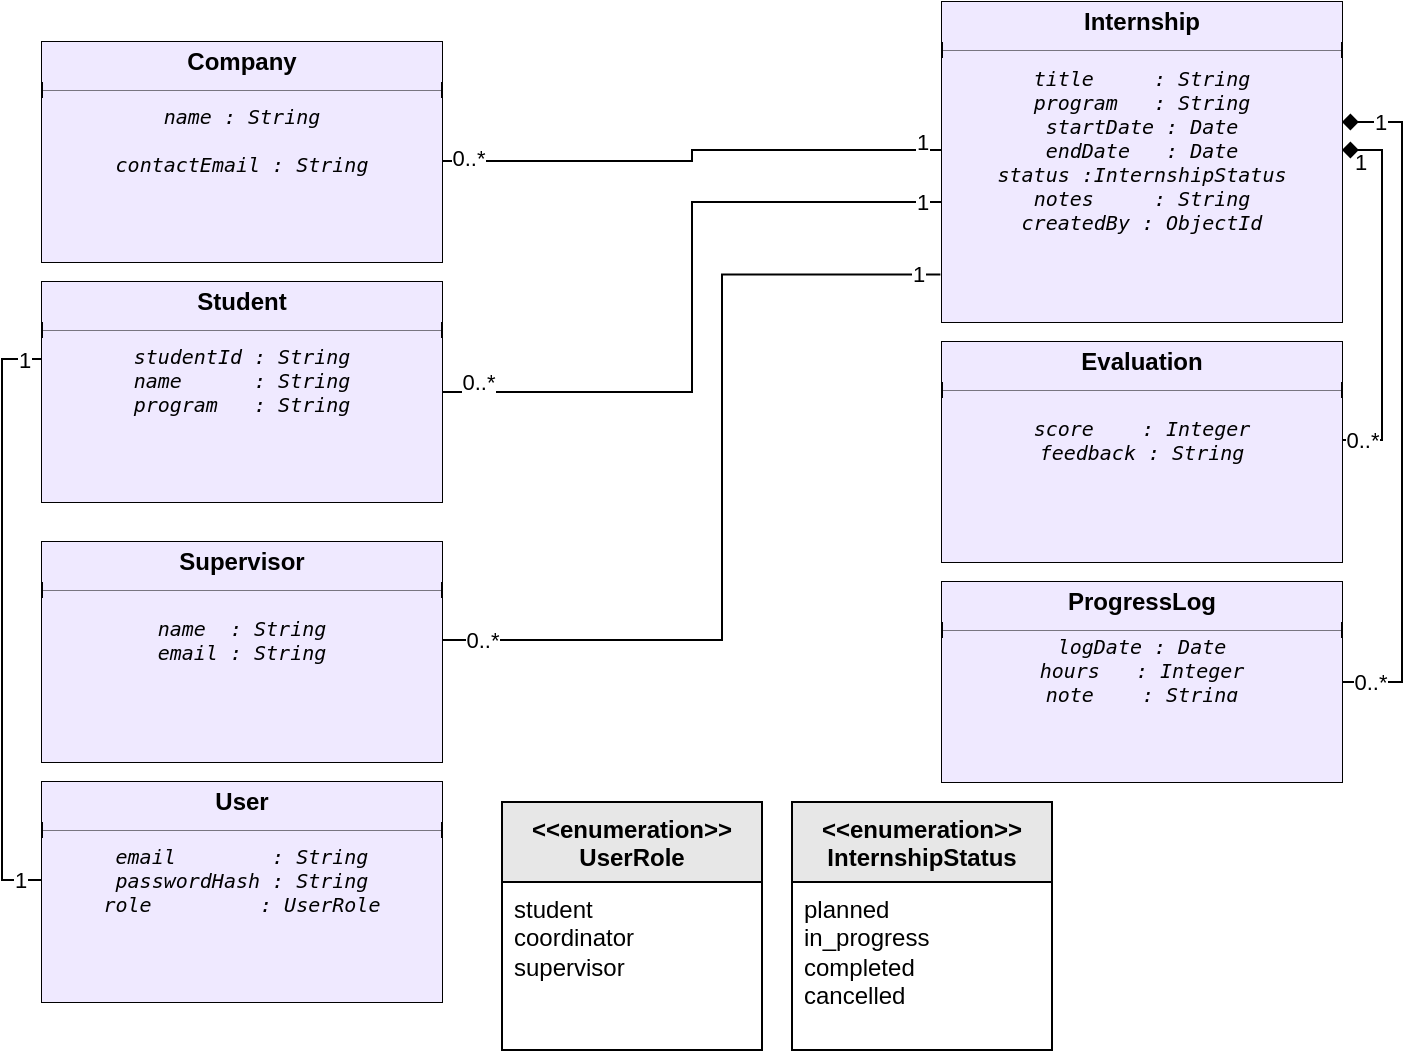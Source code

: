 <mxfile version="28.1.0">
  <diagram name="Page-1" id="NguMBSJkpcVRaZstmfC8">
    <mxGraphModel dx="1678" dy="874" grid="1" gridSize="10" guides="1" tooltips="1" connect="1" arrows="1" fold="1" page="1" pageScale="1" pageWidth="1169" pageHeight="827" math="0" shadow="0">
      <root>
        <mxCell id="0" />
        <mxCell id="1" parent="0" />
        <mxCell id="Bricq4ykQXGUbL0ZgFo0-1" value="" style="fontStyle=1;align=center;verticalAlign=middle;childLayout=stackLayout;horizontal=1;horizontalStack=0;resizeParent=1;resizeParentMax=0;resizeLast=0;marginBottom=0;labelBackgroundColor=none;fillColor=#EFE9FF;" vertex="1" parent="1">
          <mxGeometry x="20" y="20" width="200" height="110" as="geometry" />
        </mxCell>
        <mxCell id="Bricq4ykQXGUbL0ZgFo0-2" value="Company" style="html=1;align=center;spacing=0;verticalAlign=middle;strokeColor=none;fillColor=#EFE9FF;whiteSpace=wrap;fontStyle=1;labelBackgroundColor=none;" vertex="1" parent="Bricq4ykQXGUbL0ZgFo0-1">
          <mxGeometry width="200" height="20" as="geometry" />
        </mxCell>
        <mxCell id="Bricq4ykQXGUbL0ZgFo0-3" value="" style="line;strokeWidth=0.25;fillColor=#EFE9FF;align=left;verticalAlign=middle;spacingTop=-1;spacingLeft=3;spacingRight=3;rotatable=0;labelPosition=right;points=[];portConstraint=eastwest;labelBackgroundColor=none;" vertex="1" parent="Bricq4ykQXGUbL0ZgFo0-1">
          <mxGeometry y="20" width="200" height="8" as="geometry" />
        </mxCell>
        <mxCell id="Bricq4ykQXGUbL0ZgFo0-4" value="&lt;code data-end=&quot;1332&quot; data-start=&quot;1317&quot;&gt;name : String&lt;/code&gt;&lt;br data-end=&quot;1335&quot; data-start=&quot;1332&quot;&gt;&lt;br&gt;&lt;code data-end=&quot;1360&quot; data-start=&quot;1337&quot;&gt;contactEmail : String&lt;/code&gt;" style="html=1;align=center;spacing=0;verticalAlign=middle;strokeColor=none;fillColor=#EFE9FF;whiteSpace=wrap;fontStyle=2;fontSize=10;labelBackgroundColor=none;" vertex="1" parent="Bricq4ykQXGUbL0ZgFo0-1">
          <mxGeometry y="28" width="200" height="42" as="geometry" />
        </mxCell>
        <mxCell id="Bricq4ykQXGUbL0ZgFo0-5" value="" style="html=1;align=left;spacing=0;spacingLeft=8;verticalAlign=middle;strokeColor=none;fillColor=#EFE9FF;whiteSpace=wrap;labelBackgroundColor=none;" vertex="1" parent="Bricq4ykQXGUbL0ZgFo0-1">
          <mxGeometry y="70" width="200" height="40" as="geometry" />
        </mxCell>
        <mxCell id="Bricq4ykQXGUbL0ZgFo0-49" style="edgeStyle=orthogonalEdgeStyle;rounded=0;orthogonalLoop=1;jettySize=auto;html=1;entryX=0;entryY=0.5;entryDx=0;entryDy=0;endArrow=none;endFill=0;" edge="1" parent="1" source="Bricq4ykQXGUbL0ZgFo0-11" target="Bricq4ykQXGUbL0ZgFo0-30">
          <mxGeometry relative="1" as="geometry">
            <Array as="points">
              <mxPoint x="345" y="195" />
              <mxPoint x="345" y="100" />
              <mxPoint x="470" y="100" />
            </Array>
          </mxGeometry>
        </mxCell>
        <mxCell id="Bricq4ykQXGUbL0ZgFo0-55" value="1" style="edgeLabel;html=1;align=center;verticalAlign=middle;resizable=0;points=[];" vertex="1" connectable="0" parent="Bricq4ykQXGUbL0ZgFo0-49">
          <mxGeometry x="0.718" y="1" relative="1" as="geometry">
            <mxPoint x="16" y="1" as="offset" />
          </mxGeometry>
        </mxCell>
        <mxCell id="Bricq4ykQXGUbL0ZgFo0-56" value="0..*" style="edgeLabel;html=1;align=center;verticalAlign=middle;resizable=0;points=[];" vertex="1" connectable="0" parent="Bricq4ykQXGUbL0ZgFo0-49">
          <mxGeometry x="-0.903" relative="1" as="geometry">
            <mxPoint y="-5" as="offset" />
          </mxGeometry>
        </mxCell>
        <mxCell id="Bricq4ykQXGUbL0ZgFo0-11" value="" style="fontStyle=1;align=center;verticalAlign=middle;childLayout=stackLayout;horizontal=1;horizontalStack=0;resizeParent=1;resizeParentMax=0;resizeLast=0;marginBottom=0;labelBackgroundColor=none;fillColor=#EFE9FF;" vertex="1" parent="1">
          <mxGeometry x="20" y="140" width="200" height="110" as="geometry" />
        </mxCell>
        <mxCell id="Bricq4ykQXGUbL0ZgFo0-12" value="Student" style="html=1;align=center;spacing=0;verticalAlign=middle;strokeColor=none;fillColor=#EFE9FF;whiteSpace=wrap;fontStyle=1;labelBackgroundColor=none;" vertex="1" parent="Bricq4ykQXGUbL0ZgFo0-11">
          <mxGeometry width="200" height="20" as="geometry" />
        </mxCell>
        <mxCell id="Bricq4ykQXGUbL0ZgFo0-13" value="" style="line;strokeWidth=0.25;fillColor=#EFE9FF;align=left;verticalAlign=middle;spacingTop=-1;spacingLeft=3;spacingRight=3;rotatable=0;labelPosition=right;points=[];portConstraint=eastwest;labelBackgroundColor=none;" vertex="1" parent="Bricq4ykQXGUbL0ZgFo0-11">
          <mxGeometry y="20" width="200" height="8" as="geometry" />
        </mxCell>
        <mxCell id="Bricq4ykQXGUbL0ZgFo0-14" value="&lt;div&gt;&lt;font face=&quot;monospace&quot;&gt;studentId : String&lt;/font&gt;&lt;/div&gt;&lt;div&gt;&lt;font face=&quot;monospace&quot;&gt;name&amp;nbsp; &amp;nbsp; &amp;nbsp; : String&lt;/font&gt;&lt;/div&gt;&lt;div&gt;&lt;font face=&quot;monospace&quot;&gt;program&amp;nbsp; &amp;nbsp;: String&lt;/font&gt;&lt;/div&gt;" style="html=1;align=center;spacing=0;verticalAlign=middle;strokeColor=none;fillColor=#EFE9FF;whiteSpace=wrap;fontStyle=2;fontSize=10;labelBackgroundColor=none;" vertex="1" parent="Bricq4ykQXGUbL0ZgFo0-11">
          <mxGeometry y="28" width="200" height="42" as="geometry" />
        </mxCell>
        <mxCell id="Bricq4ykQXGUbL0ZgFo0-15" value="" style="html=1;align=left;spacing=0;spacingLeft=8;verticalAlign=middle;strokeColor=none;fillColor=#EFE9FF;whiteSpace=wrap;labelBackgroundColor=none;" vertex="1" parent="Bricq4ykQXGUbL0ZgFo0-11">
          <mxGeometry y="70" width="200" height="40" as="geometry" />
        </mxCell>
        <mxCell id="Bricq4ykQXGUbL0ZgFo0-16" value="" style="fontStyle=1;align=center;verticalAlign=middle;childLayout=stackLayout;horizontal=1;horizontalStack=0;resizeParent=1;resizeParentMax=0;resizeLast=0;marginBottom=0;labelBackgroundColor=none;fillColor=#EFE9FF;" vertex="1" parent="1">
          <mxGeometry x="20" y="270" width="200" height="110" as="geometry" />
        </mxCell>
        <mxCell id="Bricq4ykQXGUbL0ZgFo0-17" value="Supervisor" style="html=1;align=center;spacing=0;verticalAlign=middle;strokeColor=none;fillColor=#EFE9FF;whiteSpace=wrap;fontStyle=1;labelBackgroundColor=none;" vertex="1" parent="Bricq4ykQXGUbL0ZgFo0-16">
          <mxGeometry width="200" height="20" as="geometry" />
        </mxCell>
        <mxCell id="Bricq4ykQXGUbL0ZgFo0-18" value="" style="line;strokeWidth=0.25;fillColor=#EFE9FF;align=left;verticalAlign=middle;spacingTop=-1;spacingLeft=3;spacingRight=3;rotatable=0;labelPosition=right;points=[];portConstraint=eastwest;labelBackgroundColor=none;" vertex="1" parent="Bricq4ykQXGUbL0ZgFo0-16">
          <mxGeometry y="20" width="200" height="8" as="geometry" />
        </mxCell>
        <mxCell id="Bricq4ykQXGUbL0ZgFo0-19" value="&lt;div&gt;&lt;font face=&quot;monospace&quot;&gt;name&amp;nbsp; : String&lt;/font&gt;&lt;/div&gt;&lt;div&gt;&lt;font face=&quot;monospace&quot;&gt;email : String&lt;/font&gt;&lt;/div&gt;" style="html=1;align=center;spacing=0;verticalAlign=middle;strokeColor=none;fillColor=#EFE9FF;whiteSpace=wrap;fontStyle=2;fontSize=10;labelBackgroundColor=none;" vertex="1" parent="Bricq4ykQXGUbL0ZgFo0-16">
          <mxGeometry y="28" width="200" height="42" as="geometry" />
        </mxCell>
        <mxCell id="Bricq4ykQXGUbL0ZgFo0-20" value="" style="html=1;align=left;spacing=0;spacingLeft=8;verticalAlign=middle;strokeColor=none;fillColor=#EFE9FF;whiteSpace=wrap;labelBackgroundColor=none;" vertex="1" parent="Bricq4ykQXGUbL0ZgFo0-16">
          <mxGeometry y="70" width="200" height="40" as="geometry" />
        </mxCell>
        <mxCell id="Bricq4ykQXGUbL0ZgFo0-22" value="" style="fontStyle=1;align=center;verticalAlign=middle;childLayout=stackLayout;horizontal=1;horizontalStack=0;resizeParent=1;resizeParentMax=0;resizeLast=0;marginBottom=0;labelBackgroundColor=none;fillColor=#EFE9FF;" vertex="1" parent="1">
          <mxGeometry x="20" y="390" width="200" height="110" as="geometry" />
        </mxCell>
        <mxCell id="Bricq4ykQXGUbL0ZgFo0-23" value="User" style="html=1;align=center;spacing=0;verticalAlign=middle;strokeColor=none;fillColor=#EFE9FF;whiteSpace=wrap;fontStyle=1;labelBackgroundColor=none;" vertex="1" parent="Bricq4ykQXGUbL0ZgFo0-22">
          <mxGeometry width="200" height="20" as="geometry" />
        </mxCell>
        <mxCell id="Bricq4ykQXGUbL0ZgFo0-24" value="" style="line;strokeWidth=0.25;fillColor=#EFE9FF;align=left;verticalAlign=middle;spacingTop=-1;spacingLeft=3;spacingRight=3;rotatable=0;labelPosition=right;points=[];portConstraint=eastwest;labelBackgroundColor=none;" vertex="1" parent="Bricq4ykQXGUbL0ZgFo0-22">
          <mxGeometry y="20" width="200" height="8" as="geometry" />
        </mxCell>
        <mxCell id="Bricq4ykQXGUbL0ZgFo0-25" value="&lt;div&gt;&lt;font face=&quot;monospace&quot;&gt;email&amp;nbsp; &amp;nbsp; &amp;nbsp; &amp;nbsp; : String&lt;/font&gt;&lt;/div&gt;&lt;div&gt;&lt;font face=&quot;monospace&quot;&gt;passwordHash : String&lt;/font&gt;&lt;/div&gt;&lt;div&gt;&lt;font face=&quot;monospace&quot;&gt;role&amp;nbsp; &amp;nbsp; &amp;nbsp; &amp;nbsp; &amp;nbsp;: UserRole&lt;/font&gt;&lt;/div&gt;" style="html=1;align=center;spacing=0;verticalAlign=middle;strokeColor=none;fillColor=#EFE9FF;whiteSpace=wrap;fontStyle=2;fontSize=10;labelBackgroundColor=none;" vertex="1" parent="Bricq4ykQXGUbL0ZgFo0-22">
          <mxGeometry y="28" width="200" height="42" as="geometry" />
        </mxCell>
        <mxCell id="Bricq4ykQXGUbL0ZgFo0-26" value="" style="html=1;align=left;spacing=0;spacingLeft=8;verticalAlign=middle;strokeColor=none;fillColor=#EFE9FF;whiteSpace=wrap;labelBackgroundColor=none;" vertex="1" parent="Bricq4ykQXGUbL0ZgFo0-22">
          <mxGeometry y="70" width="200" height="40" as="geometry" />
        </mxCell>
        <mxCell id="Bricq4ykQXGUbL0ZgFo0-27" value="" style="fontStyle=1;align=center;verticalAlign=middle;childLayout=stackLayout;horizontal=1;horizontalStack=0;resizeParent=1;resizeParentMax=0;resizeLast=0;marginBottom=0;labelBackgroundColor=none;fillColor=#EFE9FF;" vertex="1" parent="1">
          <mxGeometry x="470" width="200" height="160" as="geometry" />
        </mxCell>
        <mxCell id="Bricq4ykQXGUbL0ZgFo0-28" value="Internship" style="html=1;align=center;spacing=0;verticalAlign=middle;strokeColor=none;fillColor=#EFE9FF;whiteSpace=wrap;fontStyle=1;labelBackgroundColor=none;" vertex="1" parent="Bricq4ykQXGUbL0ZgFo0-27">
          <mxGeometry width="200" height="20" as="geometry" />
        </mxCell>
        <mxCell id="Bricq4ykQXGUbL0ZgFo0-29" value="" style="line;strokeWidth=0.25;fillColor=#EFE9FF;align=left;verticalAlign=middle;spacingTop=-1;spacingLeft=3;spacingRight=3;rotatable=0;labelPosition=right;points=[];portConstraint=eastwest;labelBackgroundColor=none;" vertex="1" parent="Bricq4ykQXGUbL0ZgFo0-27">
          <mxGeometry y="20" width="200" height="8" as="geometry" />
        </mxCell>
        <mxCell id="Bricq4ykQXGUbL0ZgFo0-30" value="&lt;div&gt;&lt;font face=&quot;monospace&quot;&gt;title&amp;nbsp; &amp;nbsp; &amp;nbsp;: String&lt;/font&gt;&lt;/div&gt;&lt;div&gt;&lt;font face=&quot;monospace&quot;&gt;program&amp;nbsp; &amp;nbsp;: String&lt;/font&gt;&lt;/div&gt;&lt;div&gt;&lt;font face=&quot;monospace&quot;&gt;startDate : Date&lt;/font&gt;&lt;/div&gt;&lt;div&gt;&lt;font face=&quot;monospace&quot;&gt;endDate&amp;nbsp; &amp;nbsp;: Date&lt;/font&gt;&lt;/div&gt;&lt;div&gt;&lt;font face=&quot;monospace&quot;&gt;status :InternshipStatus&lt;/font&gt;&lt;/div&gt;&lt;div&gt;&lt;font face=&quot;monospace&quot;&gt;notes&amp;nbsp; &amp;nbsp; &amp;nbsp;: String&lt;/font&gt;&lt;/div&gt;&lt;div&gt;&lt;font face=&quot;monospace&quot;&gt;createdBy : ObjectId&lt;/font&gt;&lt;/div&gt;" style="html=1;align=center;spacing=0;verticalAlign=middle;strokeColor=none;fillColor=#EFE9FF;whiteSpace=wrap;fontStyle=2;fontSize=10;labelBackgroundColor=none;" vertex="1" parent="Bricq4ykQXGUbL0ZgFo0-27">
          <mxGeometry y="28" width="200" height="92" as="geometry" />
        </mxCell>
        <mxCell id="Bricq4ykQXGUbL0ZgFo0-31" value="" style="html=1;align=left;spacing=0;spacingLeft=8;verticalAlign=middle;strokeColor=none;fillColor=#EFE9FF;whiteSpace=wrap;labelBackgroundColor=none;" vertex="1" parent="Bricq4ykQXGUbL0ZgFo0-27">
          <mxGeometry y="120" width="200" height="40" as="geometry" />
        </mxCell>
        <mxCell id="Bricq4ykQXGUbL0ZgFo0-32" value="" style="fontStyle=1;align=center;verticalAlign=middle;childLayout=stackLayout;horizontal=1;horizontalStack=0;resizeParent=1;resizeParentMax=0;resizeLast=0;marginBottom=0;labelBackgroundColor=none;fillColor=#EFE9FF;" vertex="1" parent="1">
          <mxGeometry x="470" y="290" width="200" height="100" as="geometry" />
        </mxCell>
        <mxCell id="Bricq4ykQXGUbL0ZgFo0-33" value="ProgressLog" style="html=1;align=center;spacing=0;verticalAlign=middle;strokeColor=none;fillColor=#EFE9FF;whiteSpace=wrap;fontStyle=1;labelBackgroundColor=none;" vertex="1" parent="Bricq4ykQXGUbL0ZgFo0-32">
          <mxGeometry width="200" height="20" as="geometry" />
        </mxCell>
        <mxCell id="Bricq4ykQXGUbL0ZgFo0-34" value="" style="line;strokeWidth=0.25;fillColor=#EFE9FF;align=left;verticalAlign=middle;spacingTop=-1;spacingLeft=3;spacingRight=3;rotatable=0;labelPosition=right;points=[];portConstraint=eastwest;labelBackgroundColor=none;" vertex="1" parent="Bricq4ykQXGUbL0ZgFo0-32">
          <mxGeometry y="20" width="200" height="8" as="geometry" />
        </mxCell>
        <mxCell id="Bricq4ykQXGUbL0ZgFo0-35" value="&lt;div&gt;&lt;font face=&quot;monospace&quot;&gt;logDate : Date&lt;/font&gt;&lt;/div&gt;&lt;div&gt;&lt;font face=&quot;monospace&quot;&gt;hours&amp;nbsp; &amp;nbsp;: Integer&lt;/font&gt;&lt;/div&gt;&lt;div&gt;&lt;font face=&quot;monospace&quot;&gt;note&amp;nbsp; &amp;nbsp; : String&lt;/font&gt;&lt;/div&gt;" style="html=1;align=center;spacing=0;verticalAlign=middle;strokeColor=none;fillColor=#EFE9FF;whiteSpace=wrap;fontStyle=2;fontSize=10;labelBackgroundColor=none;" vertex="1" parent="Bricq4ykQXGUbL0ZgFo0-32">
          <mxGeometry y="28" width="200" height="32" as="geometry" />
        </mxCell>
        <mxCell id="Bricq4ykQXGUbL0ZgFo0-36" value="" style="html=1;align=left;spacing=0;spacingLeft=8;verticalAlign=middle;strokeColor=none;fillColor=#EFE9FF;whiteSpace=wrap;labelBackgroundColor=none;" vertex="1" parent="Bricq4ykQXGUbL0ZgFo0-32">
          <mxGeometry y="60" width="200" height="40" as="geometry" />
        </mxCell>
        <mxCell id="Bricq4ykQXGUbL0ZgFo0-37" value="" style="fontStyle=1;align=center;verticalAlign=middle;childLayout=stackLayout;horizontal=1;horizontalStack=0;resizeParent=1;resizeParentMax=0;resizeLast=0;marginBottom=0;labelBackgroundColor=none;fillColor=#EFE9FF;" vertex="1" parent="1">
          <mxGeometry x="470" y="170" width="200" height="110" as="geometry" />
        </mxCell>
        <mxCell id="Bricq4ykQXGUbL0ZgFo0-38" value="Evaluation" style="html=1;align=center;spacing=0;verticalAlign=middle;strokeColor=none;fillColor=#EFE9FF;whiteSpace=wrap;fontStyle=1;labelBackgroundColor=none;" vertex="1" parent="Bricq4ykQXGUbL0ZgFo0-37">
          <mxGeometry width="200" height="20" as="geometry" />
        </mxCell>
        <mxCell id="Bricq4ykQXGUbL0ZgFo0-39" value="" style="line;strokeWidth=0.25;fillColor=#EFE9FF;align=left;verticalAlign=middle;spacingTop=-1;spacingLeft=3;spacingRight=3;rotatable=0;labelPosition=right;points=[];portConstraint=eastwest;labelBackgroundColor=none;" vertex="1" parent="Bricq4ykQXGUbL0ZgFo0-37">
          <mxGeometry y="20" width="200" height="8" as="geometry" />
        </mxCell>
        <mxCell id="Bricq4ykQXGUbL0ZgFo0-40" value="&lt;div&gt;&lt;font face=&quot;monospace&quot;&gt;score&amp;nbsp; &amp;nbsp; : Integer&lt;/font&gt;&lt;/div&gt;&lt;div&gt;&lt;font face=&quot;monospace&quot;&gt;feedback : String&lt;/font&gt;&lt;/div&gt;" style="html=1;align=center;spacing=0;verticalAlign=middle;strokeColor=none;fillColor=#EFE9FF;whiteSpace=wrap;fontStyle=2;fontSize=10;labelBackgroundColor=none;" vertex="1" parent="Bricq4ykQXGUbL0ZgFo0-37">
          <mxGeometry y="28" width="200" height="42" as="geometry" />
        </mxCell>
        <mxCell id="Bricq4ykQXGUbL0ZgFo0-41" value="" style="html=1;align=left;spacing=0;spacingLeft=8;verticalAlign=middle;strokeColor=none;fillColor=#EFE9FF;whiteSpace=wrap;labelBackgroundColor=none;" vertex="1" parent="Bricq4ykQXGUbL0ZgFo0-37">
          <mxGeometry y="70" width="200" height="40" as="geometry" />
        </mxCell>
        <mxCell id="Bricq4ykQXGUbL0ZgFo0-42" value="&amp;lt;&amp;lt;enumeration&amp;gt;&amp;gt; InternshipStatus" style="swimlane;fontStyle=1;align=center;verticalAlign=top;childLayout=stackLayout;horizontal=1;startSize=40;horizontalStack=0;resizeParent=1;resizeParentMax=0;resizeLast=0;collapsible=1;marginBottom=0;whiteSpace=wrap;html=1;fillColor=#E7E7E7;" vertex="1" parent="1">
          <mxGeometry x="395" y="400" width="130" height="124" as="geometry" />
        </mxCell>
        <mxCell id="Bricq4ykQXGUbL0ZgFo0-43" value="&lt;div&gt;planned&lt;/div&gt;&lt;div&gt;in_progress&lt;/div&gt;&lt;div&gt;completed&lt;/div&gt;&lt;div&gt;cancelled&lt;/div&gt;" style="text;strokeColor=none;fillColor=none;align=left;verticalAlign=top;spacingLeft=4;spacingRight=4;overflow=hidden;rotatable=0;points=[[0,0.5],[1,0.5]];portConstraint=eastwest;whiteSpace=wrap;html=1;" vertex="1" parent="Bricq4ykQXGUbL0ZgFo0-42">
          <mxGeometry y="40" width="130" height="84" as="geometry" />
        </mxCell>
        <mxCell id="Bricq4ykQXGUbL0ZgFo0-46" value="&amp;lt;&amp;lt;enumeration&amp;gt;&amp;gt; UserRole" style="swimlane;fontStyle=1;align=center;verticalAlign=top;childLayout=stackLayout;horizontal=1;startSize=40;horizontalStack=0;resizeParent=1;resizeParentMax=0;resizeLast=0;collapsible=1;marginBottom=0;whiteSpace=wrap;html=1;fillColor=#E7E7E7;" vertex="1" parent="1">
          <mxGeometry x="250" y="400" width="130" height="124" as="geometry" />
        </mxCell>
        <mxCell id="Bricq4ykQXGUbL0ZgFo0-47" value="&lt;div&gt;student&lt;/div&gt;&lt;div&gt;coordinator&lt;/div&gt;&lt;div&gt;supervisor&lt;/div&gt;" style="text;strokeColor=none;fillColor=none;align=left;verticalAlign=top;spacingLeft=4;spacingRight=4;overflow=hidden;rotatable=0;points=[[0,0.5],[1,0.5]];portConstraint=eastwest;whiteSpace=wrap;html=1;" vertex="1" parent="Bricq4ykQXGUbL0ZgFo0-46">
          <mxGeometry y="40" width="130" height="84" as="geometry" />
        </mxCell>
        <mxCell id="Bricq4ykQXGUbL0ZgFo0-48" style="edgeStyle=orthogonalEdgeStyle;rounded=0;orthogonalLoop=1;jettySize=auto;html=1;exitX=0;exitY=0.5;exitDx=0;exitDy=0;entryX=1;entryY=0.75;entryDx=0;entryDy=0;endArrow=none;endFill=0;" edge="1" parent="1" source="Bricq4ykQXGUbL0ZgFo0-30" target="Bricq4ykQXGUbL0ZgFo0-4">
          <mxGeometry relative="1" as="geometry" />
        </mxCell>
        <mxCell id="Bricq4ykQXGUbL0ZgFo0-57" value="0..*" style="edgeLabel;html=1;align=center;verticalAlign=middle;resizable=0;points=[];" vertex="1" connectable="0" parent="Bricq4ykQXGUbL0ZgFo0-48">
          <mxGeometry x="0.897" y="-2" relative="1" as="geometry">
            <mxPoint as="offset" />
          </mxGeometry>
        </mxCell>
        <mxCell id="Bricq4ykQXGUbL0ZgFo0-58" value="1" style="edgeLabel;html=1;align=center;verticalAlign=middle;resizable=0;points=[];" vertex="1" connectable="0" parent="Bricq4ykQXGUbL0ZgFo0-48">
          <mxGeometry x="-0.865" relative="1" as="geometry">
            <mxPoint x="7" y="-4" as="offset" />
          </mxGeometry>
        </mxCell>
        <mxCell id="Bricq4ykQXGUbL0ZgFo0-51" style="edgeStyle=orthogonalEdgeStyle;rounded=0;orthogonalLoop=1;jettySize=auto;html=1;entryX=1;entryY=0.5;entryDx=0;entryDy=0;endArrow=diamond;endFill=1;startArrow=none;startFill=0;" edge="1" parent="1" source="Bricq4ykQXGUbL0ZgFo0-40" target="Bricq4ykQXGUbL0ZgFo0-30">
          <mxGeometry relative="1" as="geometry">
            <Array as="points">
              <mxPoint x="690" y="219" />
              <mxPoint x="690" y="74" />
            </Array>
          </mxGeometry>
        </mxCell>
        <mxCell id="Bricq4ykQXGUbL0ZgFo0-62" value="1" style="edgeLabel;html=1;align=center;verticalAlign=middle;resizable=0;points=[];labelBackgroundColor=none;" vertex="1" connectable="0" parent="Bricq4ykQXGUbL0ZgFo0-51">
          <mxGeometry x="0.9" y="-1" relative="1" as="geometry">
            <mxPoint y="7" as="offset" />
          </mxGeometry>
        </mxCell>
        <mxCell id="Bricq4ykQXGUbL0ZgFo0-63" value="0..*" style="edgeLabel;html=1;align=center;verticalAlign=middle;resizable=0;points=[];" vertex="1" connectable="0" parent="Bricq4ykQXGUbL0ZgFo0-51">
          <mxGeometry x="-0.922" relative="1" as="geometry">
            <mxPoint x="3" as="offset" />
          </mxGeometry>
        </mxCell>
        <mxCell id="Bricq4ykQXGUbL0ZgFo0-54" style="edgeStyle=orthogonalEdgeStyle;rounded=0;orthogonalLoop=1;jettySize=auto;html=1;exitX=1;exitY=0.688;exitDx=0;exitDy=0;exitPerimeter=0;endArrow=diamond;endFill=1;" edge="1" parent="1" source="Bricq4ykQXGUbL0ZgFo0-35">
          <mxGeometry relative="1" as="geometry">
            <mxPoint x="670" y="60" as="targetPoint" />
            <Array as="points">
              <mxPoint x="700" y="340" />
              <mxPoint x="700" y="60" />
              <mxPoint x="670" y="60" />
            </Array>
          </mxGeometry>
        </mxCell>
        <mxCell id="Bricq4ykQXGUbL0ZgFo0-64" value="1" style="edgeLabel;html=1;align=center;verticalAlign=middle;resizable=0;points=[];" vertex="1" connectable="0" parent="Bricq4ykQXGUbL0ZgFo0-54">
          <mxGeometry x="0.892" relative="1" as="geometry">
            <mxPoint as="offset" />
          </mxGeometry>
        </mxCell>
        <mxCell id="Bricq4ykQXGUbL0ZgFo0-65" value="0..*" style="edgeLabel;html=1;align=center;verticalAlign=middle;resizable=0;points=[];" vertex="1" connectable="0" parent="Bricq4ykQXGUbL0ZgFo0-54">
          <mxGeometry x="-0.922" relative="1" as="geometry">
            <mxPoint as="offset" />
          </mxGeometry>
        </mxCell>
        <mxCell id="Bricq4ykQXGUbL0ZgFo0-59" style="edgeStyle=orthogonalEdgeStyle;rounded=0;orthogonalLoop=1;jettySize=auto;html=1;entryX=-0.004;entryY=0.405;entryDx=0;entryDy=0;entryPerimeter=0;startArrow=none;startFill=0;endArrow=none;endFill=0;" edge="1" parent="1" source="Bricq4ykQXGUbL0ZgFo0-19" target="Bricq4ykQXGUbL0ZgFo0-31">
          <mxGeometry relative="1" as="geometry">
            <Array as="points">
              <mxPoint x="360" y="319" />
              <mxPoint x="360" y="136" />
            </Array>
          </mxGeometry>
        </mxCell>
        <mxCell id="Bricq4ykQXGUbL0ZgFo0-60" value="1" style="edgeLabel;html=1;align=center;verticalAlign=middle;resizable=0;points=[];" vertex="1" connectable="0" parent="Bricq4ykQXGUbL0ZgFo0-59">
          <mxGeometry x="0.95" relative="1" as="geometry">
            <mxPoint as="offset" />
          </mxGeometry>
        </mxCell>
        <mxCell id="Bricq4ykQXGUbL0ZgFo0-61" value="0..*" style="edgeLabel;html=1;align=center;verticalAlign=middle;resizable=0;points=[];" vertex="1" connectable="0" parent="Bricq4ykQXGUbL0ZgFo0-59">
          <mxGeometry x="-0.956" relative="1" as="geometry">
            <mxPoint x="10" as="offset" />
          </mxGeometry>
        </mxCell>
        <mxCell id="Bricq4ykQXGUbL0ZgFo0-66" style="edgeStyle=orthogonalEdgeStyle;rounded=0;orthogonalLoop=1;jettySize=auto;html=1;exitX=0;exitY=0.5;exitDx=0;exitDy=0;entryX=0;entryY=0.25;entryDx=0;entryDy=0;endArrow=none;endFill=0;" edge="1" parent="1" source="Bricq4ykQXGUbL0ZgFo0-25" target="Bricq4ykQXGUbL0ZgFo0-14">
          <mxGeometry relative="1" as="geometry" />
        </mxCell>
        <mxCell id="Bricq4ykQXGUbL0ZgFo0-67" value="1" style="edgeLabel;html=1;align=center;verticalAlign=middle;resizable=0;points=[];" vertex="1" connectable="0" parent="Bricq4ykQXGUbL0ZgFo0-66">
          <mxGeometry x="-0.928" relative="1" as="geometry">
            <mxPoint as="offset" />
          </mxGeometry>
        </mxCell>
        <mxCell id="Bricq4ykQXGUbL0ZgFo0-68" value="1" style="edgeLabel;html=1;align=center;verticalAlign=middle;resizable=0;points=[];" vertex="1" connectable="0" parent="Bricq4ykQXGUbL0ZgFo0-66">
          <mxGeometry x="0.939" relative="1" as="geometry">
            <mxPoint as="offset" />
          </mxGeometry>
        </mxCell>
      </root>
    </mxGraphModel>
  </diagram>
</mxfile>
